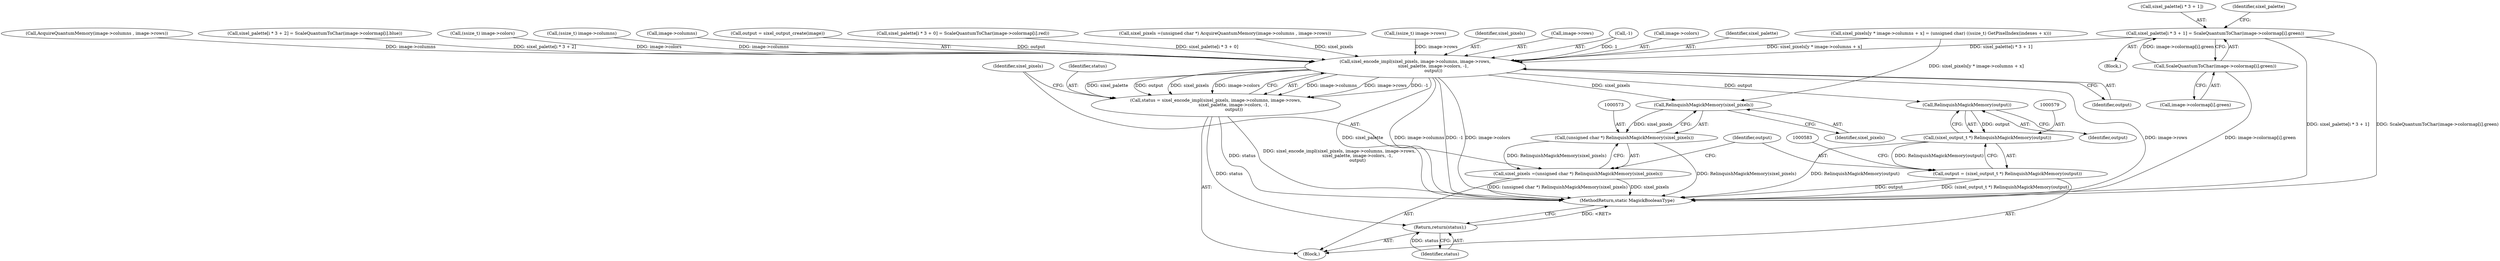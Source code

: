 digraph "0_ImageMagick_10b3823a7619ed22d42764733eb052c4159bc8c1_1@pointer" {
"1000446" [label="(Call,sixel_palette[i * 3 + 1] = ScaleQuantumToChar(image->colormap[i].green))"];
"1000454" [label="(Call,ScaleQuantumToChar(image->colormap[i].green))"];
"1000555" [label="(Call,sixel_encode_impl(sixel_pixels, image->columns, image->rows,\n                          sixel_palette, image->colors, -1,\n                          output))"];
"1000553" [label="(Call,status = sixel_encode_impl(sixel_pixels, image->columns, image->rows,\n                          sixel_palette, image->colors, -1,\n                          output))"];
"1000586" [label="(Return,return(status);)"];
"1000574" [label="(Call,RelinquishMagickMemory(sixel_pixels))"];
"1000572" [label="(Call,(unsigned char *) RelinquishMagickMemory(sixel_pixels))"];
"1000570" [label="(Call,sixel_pixels =(unsigned char *) RelinquishMagickMemory(sixel_pixels))"];
"1000580" [label="(Call,RelinquishMagickMemory(output))"];
"1000578" [label="(Call,(sixel_output_t *) RelinquishMagickMemory(output))"];
"1000576" [label="(Call,output = (sixel_output_t *) RelinquishMagickMemory(output))"];
"1000576" [label="(Call,output = (sixel_output_t *) RelinquishMagickMemory(output))"];
"1000560" [label="(Call,image->rows)"];
"1000446" [label="(Call,sixel_palette[i * 3 + 1] = ScaleQuantumToChar(image->colormap[i].green))"];
"1000554" [label="(Identifier,status)"];
"1000567" [label="(Call,-1)"];
"1000575" [label="(Identifier,sixel_pixels)"];
"1000455" [label="(Call,image->colormap[i].green)"];
"1000564" [label="(Call,image->colors)"];
"1000555" [label="(Call,sixel_encode_impl(sixel_pixels, image->columns, image->rows,\n                          sixel_palette, image->colors, -1,\n                          output))"];
"1000588" [label="(MethodReturn,static MagickBooleanType)"];
"1000563" [label="(Identifier,sixel_palette)"];
"1000486" [label="(Call,AcquireQuantumMemory(image->columns , image->rows))"];
"1000577" [label="(Identifier,output)"];
"1000586" [label="(Return,return(status);)"];
"1000462" [label="(Call,sixel_palette[i * 3 + 2] = ScaleQuantumToChar(image->colormap[i].blue))"];
"1000570" [label="(Call,sixel_pixels =(unsigned char *) RelinquishMagickMemory(sixel_pixels))"];
"1000569" [label="(Identifier,output)"];
"1000422" [label="(Call,(ssize_t) image->colors)"];
"1000572" [label="(Call,(unsigned char *) RelinquishMagickMemory(sixel_pixels))"];
"1000553" [label="(Call,status = sixel_encode_impl(sixel_pixels, image->columns, image->rows,\n                          sixel_palette, image->colors, -1,\n                          output))"];
"1000587" [label="(Identifier,status)"];
"1000528" [label="(Call,(ssize_t) image->columns)"];
"1000580" [label="(Call,RelinquishMagickMemory(output))"];
"1000557" [label="(Call,image->columns)"];
"1000478" [label="(Call,output = sixel_output_create(image))"];
"1000535" [label="(Call,sixel_pixels[y * image->columns + x] = (unsigned char) ((ssize_t) GetPixelIndex(indexes + x)))"];
"1000454" [label="(Call,ScaleQuantumToChar(image->colormap[i].green))"];
"1000581" [label="(Identifier,output)"];
"1000574" [label="(Call,RelinquishMagickMemory(sixel_pixels))"];
"1000447" [label="(Call,sixel_palette[i * 3 + 1])"];
"1000464" [label="(Identifier,sixel_palette)"];
"1000430" [label="(Call,sixel_palette[i * 3 + 0] = ScaleQuantumToChar(image->colormap[i].red))"];
"1000482" [label="(Call,sixel_pixels =(unsigned char *) AcquireQuantumMemory(image->columns , image->rows))"];
"1000107" [label="(Block,)"];
"1000571" [label="(Identifier,sixel_pixels)"];
"1000429" [label="(Block,)"];
"1000578" [label="(Call,(sixel_output_t *) RelinquishMagickMemory(output))"];
"1000499" [label="(Call,(ssize_t) image->rows)"];
"1000556" [label="(Identifier,sixel_pixels)"];
"1000446" -> "1000429"  [label="AST: "];
"1000446" -> "1000454"  [label="CFG: "];
"1000447" -> "1000446"  [label="AST: "];
"1000454" -> "1000446"  [label="AST: "];
"1000464" -> "1000446"  [label="CFG: "];
"1000446" -> "1000588"  [label="DDG: sixel_palette[i * 3 + 1]"];
"1000446" -> "1000588"  [label="DDG: ScaleQuantumToChar(image->colormap[i].green)"];
"1000454" -> "1000446"  [label="DDG: image->colormap[i].green"];
"1000446" -> "1000555"  [label="DDG: sixel_palette[i * 3 + 1]"];
"1000454" -> "1000455"  [label="CFG: "];
"1000455" -> "1000454"  [label="AST: "];
"1000454" -> "1000588"  [label="DDG: image->colormap[i].green"];
"1000555" -> "1000553"  [label="AST: "];
"1000555" -> "1000569"  [label="CFG: "];
"1000556" -> "1000555"  [label="AST: "];
"1000557" -> "1000555"  [label="AST: "];
"1000560" -> "1000555"  [label="AST: "];
"1000563" -> "1000555"  [label="AST: "];
"1000564" -> "1000555"  [label="AST: "];
"1000567" -> "1000555"  [label="AST: "];
"1000569" -> "1000555"  [label="AST: "];
"1000553" -> "1000555"  [label="CFG: "];
"1000555" -> "1000588"  [label="DDG: image->rows"];
"1000555" -> "1000588"  [label="DDG: sixel_palette"];
"1000555" -> "1000588"  [label="DDG: image->columns"];
"1000555" -> "1000588"  [label="DDG: -1"];
"1000555" -> "1000588"  [label="DDG: image->colors"];
"1000555" -> "1000553"  [label="DDG: image->columns"];
"1000555" -> "1000553"  [label="DDG: image->rows"];
"1000555" -> "1000553"  [label="DDG: -1"];
"1000555" -> "1000553"  [label="DDG: sixel_palette"];
"1000555" -> "1000553"  [label="DDG: output"];
"1000555" -> "1000553"  [label="DDG: sixel_pixels"];
"1000555" -> "1000553"  [label="DDG: image->colors"];
"1000482" -> "1000555"  [label="DDG: sixel_pixels"];
"1000535" -> "1000555"  [label="DDG: sixel_pixels[y * image->columns + x]"];
"1000528" -> "1000555"  [label="DDG: image->columns"];
"1000486" -> "1000555"  [label="DDG: image->columns"];
"1000499" -> "1000555"  [label="DDG: image->rows"];
"1000462" -> "1000555"  [label="DDG: sixel_palette[i * 3 + 2]"];
"1000430" -> "1000555"  [label="DDG: sixel_palette[i * 3 + 0]"];
"1000422" -> "1000555"  [label="DDG: image->colors"];
"1000567" -> "1000555"  [label="DDG: 1"];
"1000478" -> "1000555"  [label="DDG: output"];
"1000555" -> "1000574"  [label="DDG: sixel_pixels"];
"1000555" -> "1000580"  [label="DDG: output"];
"1000553" -> "1000107"  [label="AST: "];
"1000554" -> "1000553"  [label="AST: "];
"1000571" -> "1000553"  [label="CFG: "];
"1000553" -> "1000588"  [label="DDG: status"];
"1000553" -> "1000588"  [label="DDG: sixel_encode_impl(sixel_pixels, image->columns, image->rows,\n                          sixel_palette, image->colors, -1,\n                          output)"];
"1000553" -> "1000586"  [label="DDG: status"];
"1000586" -> "1000107"  [label="AST: "];
"1000586" -> "1000587"  [label="CFG: "];
"1000587" -> "1000586"  [label="AST: "];
"1000588" -> "1000586"  [label="CFG: "];
"1000586" -> "1000588"  [label="DDG: <RET>"];
"1000587" -> "1000586"  [label="DDG: status"];
"1000574" -> "1000572"  [label="AST: "];
"1000574" -> "1000575"  [label="CFG: "];
"1000575" -> "1000574"  [label="AST: "];
"1000572" -> "1000574"  [label="CFG: "];
"1000574" -> "1000572"  [label="DDG: sixel_pixels"];
"1000535" -> "1000574"  [label="DDG: sixel_pixels[y * image->columns + x]"];
"1000572" -> "1000570"  [label="AST: "];
"1000573" -> "1000572"  [label="AST: "];
"1000570" -> "1000572"  [label="CFG: "];
"1000572" -> "1000588"  [label="DDG: RelinquishMagickMemory(sixel_pixels)"];
"1000572" -> "1000570"  [label="DDG: RelinquishMagickMemory(sixel_pixels)"];
"1000570" -> "1000107"  [label="AST: "];
"1000571" -> "1000570"  [label="AST: "];
"1000577" -> "1000570"  [label="CFG: "];
"1000570" -> "1000588"  [label="DDG: sixel_pixels"];
"1000570" -> "1000588"  [label="DDG: (unsigned char *) RelinquishMagickMemory(sixel_pixels)"];
"1000580" -> "1000578"  [label="AST: "];
"1000580" -> "1000581"  [label="CFG: "];
"1000581" -> "1000580"  [label="AST: "];
"1000578" -> "1000580"  [label="CFG: "];
"1000580" -> "1000578"  [label="DDG: output"];
"1000578" -> "1000576"  [label="AST: "];
"1000579" -> "1000578"  [label="AST: "];
"1000576" -> "1000578"  [label="CFG: "];
"1000578" -> "1000588"  [label="DDG: RelinquishMagickMemory(output)"];
"1000578" -> "1000576"  [label="DDG: RelinquishMagickMemory(output)"];
"1000576" -> "1000107"  [label="AST: "];
"1000577" -> "1000576"  [label="AST: "];
"1000583" -> "1000576"  [label="CFG: "];
"1000576" -> "1000588"  [label="DDG: output"];
"1000576" -> "1000588"  [label="DDG: (sixel_output_t *) RelinquishMagickMemory(output)"];
}
